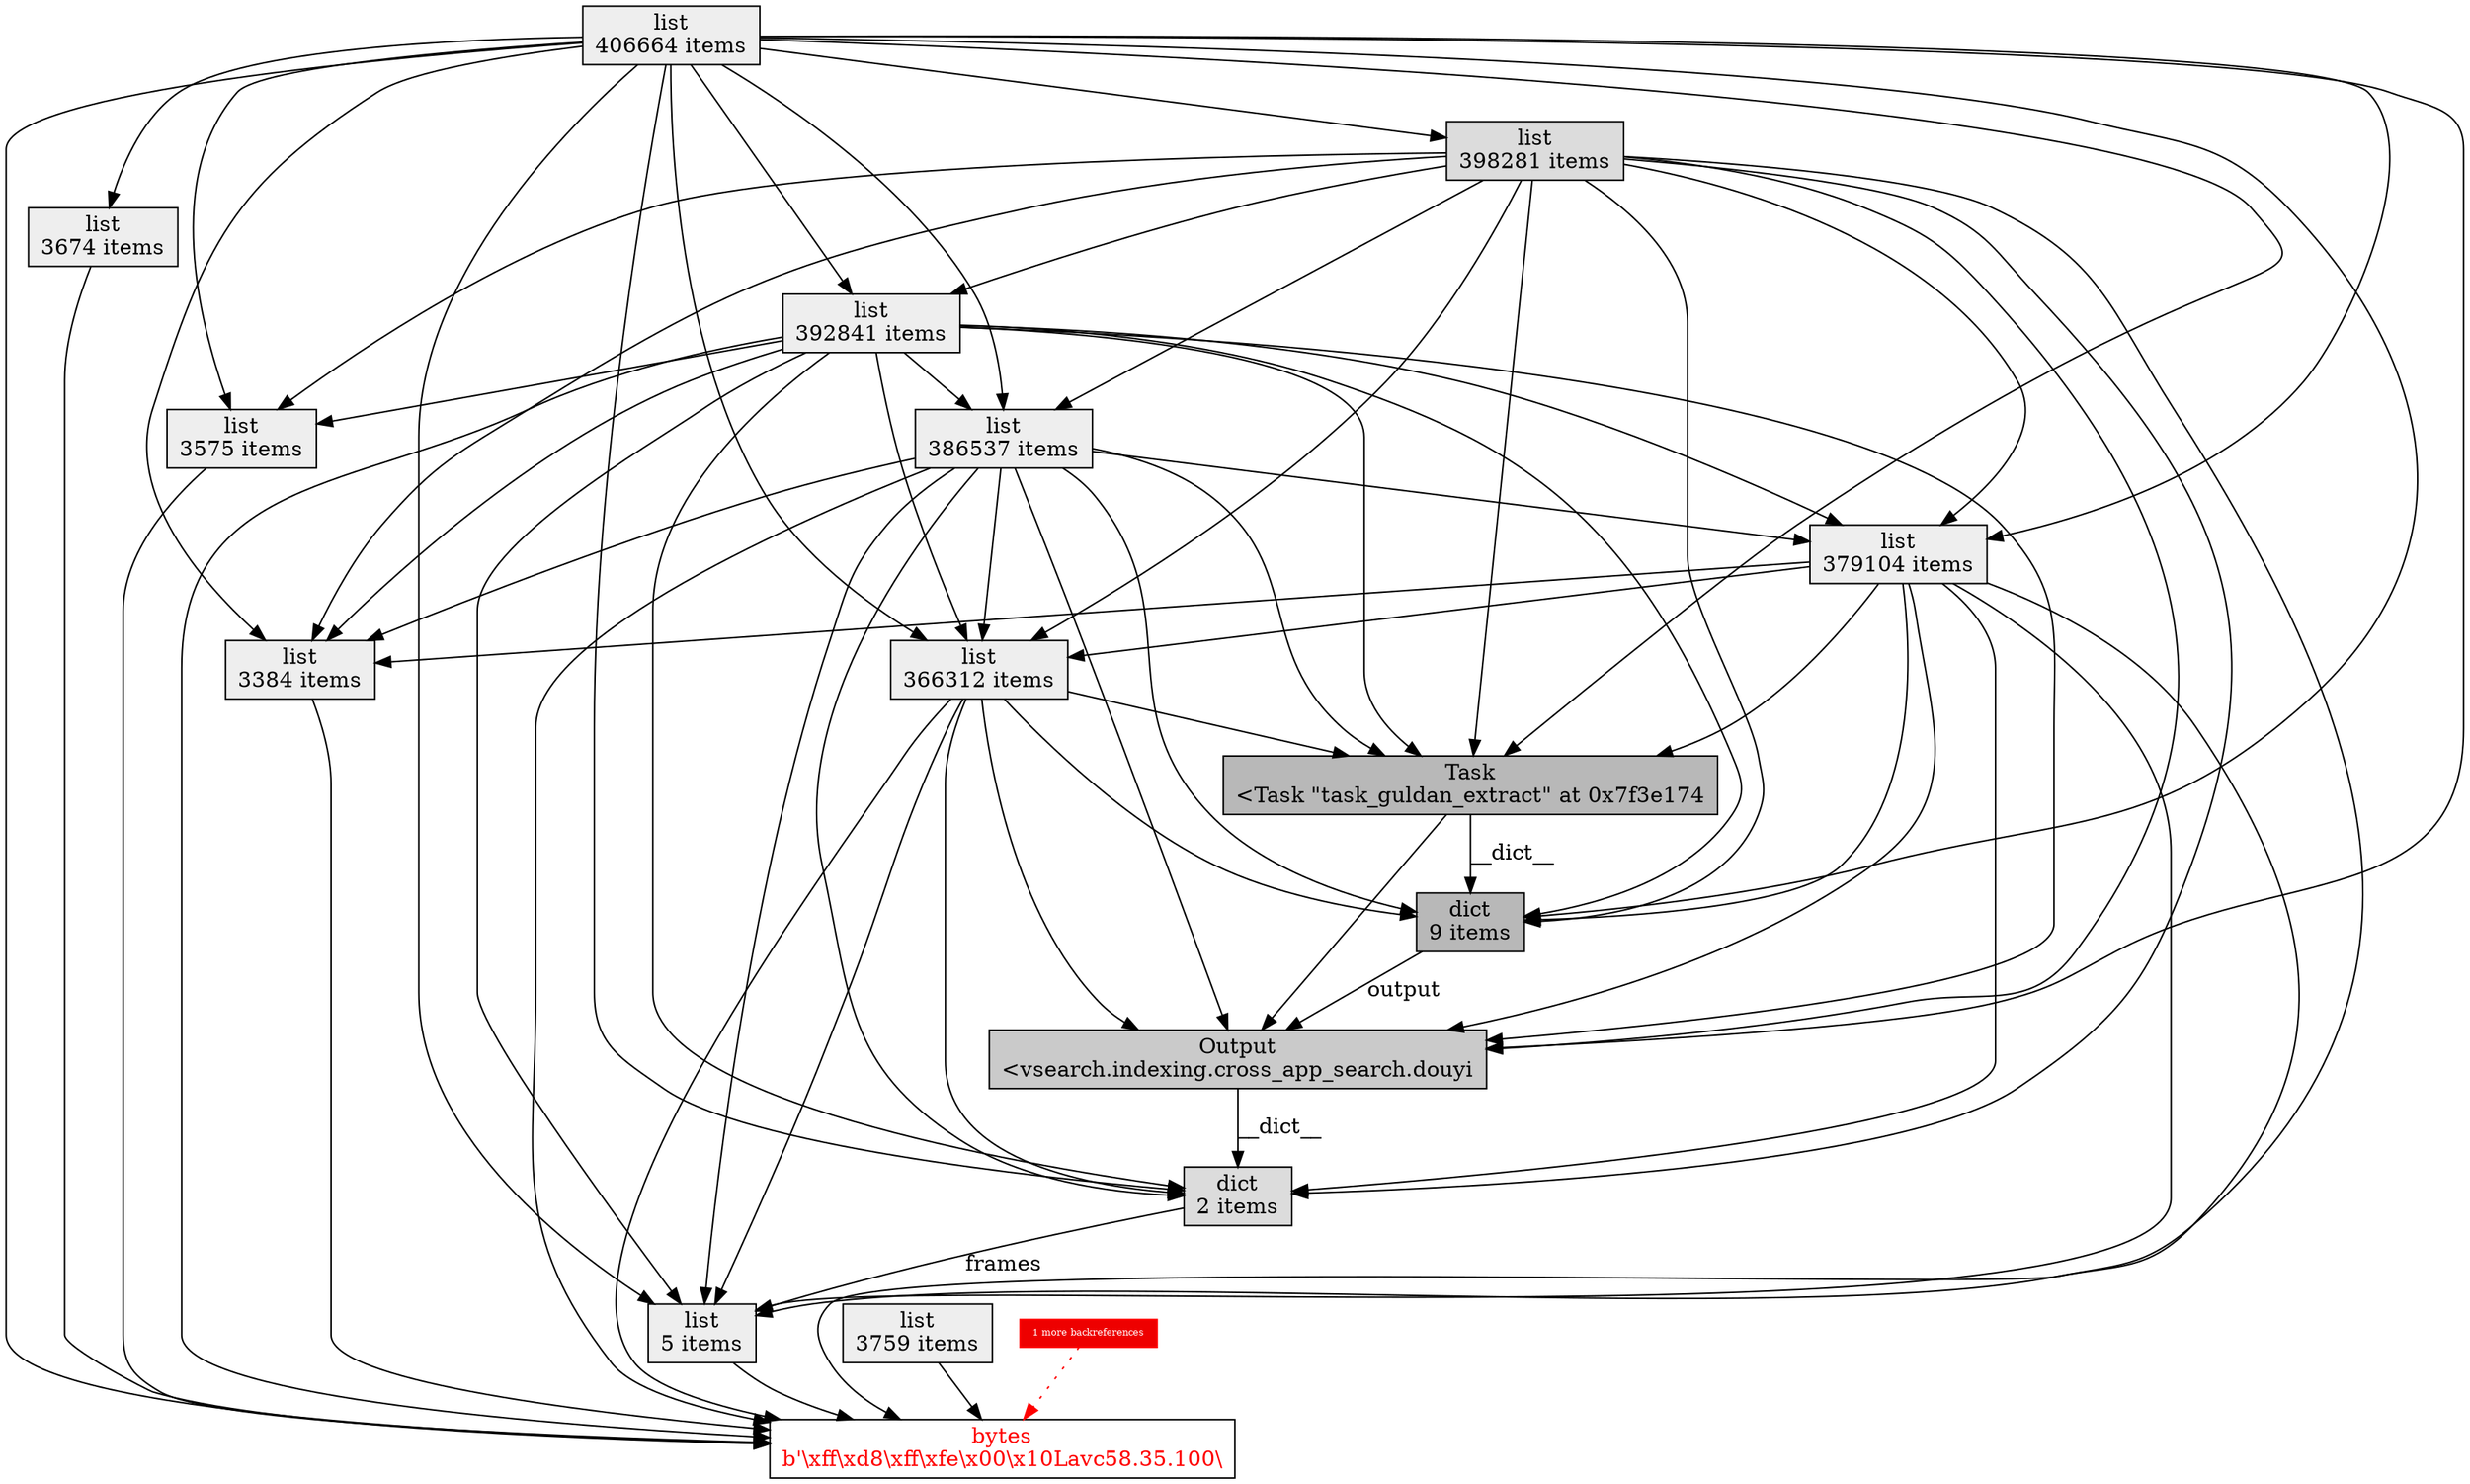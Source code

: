 digraph ObjectGraph {
  node[shape=box, style=filled, fillcolor=white];
  o60063744[fontcolor=red];
  o60063744[label="bytes\nb'\\xff\\xd8\\xff\\xfe\\x00\\x10Lavc58.35.100\\"];
  o60063744[fillcolor="0,0,1"];
  o139904656528400 -> o60063744;
  o139904567948464 -> o60063744;
  o139904515488336 -> o60063744;
  o139904515233344 -> o60063744;
  o139904571532704 -> o60063744;
  o139904571086720 -> o60063744;
  o139904569498992 -> o60063744;
  o139904611775584 -> o60063744;
  o139902846099936 -> o60063744;
  o139904568412512 -> o60063744;
  too_many_o60063744->o60063744[color=red,style=dotted,len=0.25,weight=10];
  too_many_o60063744[label="1 more backreferences",shape=box,height=0.25,color=red,fillcolor="0,1,0.93",fontsize=6];
  too_many_o60063744[fontcolor=white];
  o139904656528400[label="list\n5 items"];
  o139904656528400[fillcolor="0,0,0.93"];
  o139904650766448 -> o139904656528400 [label="frames",weight=2];
  o139904515488336 -> o139904656528400;
  o139904571086720 -> o139904656528400;
  o139904569498992 -> o139904656528400;
  o139904611775584 -> o139904656528400;
  o139902846099936 -> o139904656528400;
  o139904570378432 -> o139904656528400;
  o139904567948464[label="list\n3384 items"];
  o139904567948464[fillcolor="0,0,0.93"];
  o139904515488336 -> o139904567948464;
  o139904571086720 -> o139904567948464;
  o139904569498992 -> o139904567948464;
  o139902846099936 -> o139904567948464;
  o139904570378432 -> o139904567948464;
  o139904515488336[label="list\n406664 items"];
  o139904515488336[fillcolor="0,0,0.93"];
  o139904515233344[label="list\n3759 items"];
  o139904515233344[fillcolor="0,0,0.93"];
  o139904571532704[label="list\n3575 items"];
  o139904571532704[fillcolor="0,0,0.93"];
  o139904515488336 -> o139904571532704;
  o139904571086720 -> o139904571532704;
  o139904570378432 -> o139904571532704;
  o139904571086720[label="list\n392841 items"];
  o139904571086720[fillcolor="0,0,0.93"];
  o139904515488336 -> o139904571086720;
  o139904570378432 -> o139904571086720;
  o139904569498992[label="list\n379104 items"];
  o139904569498992[fillcolor="0,0,0.93"];
  o139904515488336 -> o139904569498992;
  o139904571086720 -> o139904569498992;
  o139902846099936 -> o139904569498992;
  o139904570378432 -> o139904569498992;
  o139904611775584[label="list\n366312 items"];
  o139904611775584[fillcolor="0,0,0.93"];
  o139904515488336 -> o139904611775584;
  o139904571086720 -> o139904611775584;
  o139904569498992 -> o139904611775584;
  o139902846099936 -> o139904611775584;
  o139904570378432 -> o139904611775584;
  o139902846099936[label="list\n386537 items"];
  o139902846099936[fillcolor="0,0,0.93"];
  o139904515488336 -> o139902846099936;
  o139904571086720 -> o139902846099936;
  o139904570378432 -> o139902846099936;
  o139904568412512[label="list\n3674 items"];
  o139904568412512[fillcolor="0,0,0.93"];
  o139904515488336 -> o139904568412512;
  o139904650766448[label="dict\n2 items"];
  o139904650766448[fillcolor="0,0,0.86"];
  o139904654969040 -> o139904650766448 [label="__dict__",weight=10];
  o139904515488336 -> o139904650766448;
  o139904571086720 -> o139904650766448;
  o139904569498992 -> o139904650766448;
  o139904611775584 -> o139904650766448;
  o139902846099936 -> o139904650766448;
  o139904570378432 -> o139904650766448;
  o139904570378432[label="list\n398281 items"];
  o139904570378432[fillcolor="0,0,0.86"];
  o139904515488336 -> o139904570378432;
  o139904654969040[label="Output\n<vsearch.indexing.cross_app_search.douyi"];
  o139904654969040[fillcolor="0,0,0.79"];
  o139904655567184 -> o139904654969040;
  o139904651079024 -> o139904654969040 [label="output",weight=2];
  o139904515488336 -> o139904654969040;
  o139904571086720 -> o139904654969040;
  o139904569498992 -> o139904654969040;
  o139904611775584 -> o139904654969040;
  o139902846099936 -> o139904654969040;
  o139904570378432 -> o139904654969040;
  o139904655567184[label="Task\n<Task \"task_guldan_extract\" at 0x7f3e174"];
  o139904655567184[fillcolor="0,0,0.72"];
  o139904515488336 -> o139904655567184;
  o139904571086720 -> o139904655567184;
  o139904569498992 -> o139904655567184;
  o139904611775584 -> o139904655567184;
  o139902846099936 -> o139904655567184;
  o139904570378432 -> o139904655567184;
  o139904651079024[label="dict\n9 items"];
  o139904651079024[fillcolor="0,0,0.72"];
  o139904655567184 -> o139904651079024 [label="__dict__",weight=10];
  o139904515488336 -> o139904651079024;
  o139904571086720 -> o139904651079024;
  o139904569498992 -> o139904651079024;
  o139904611775584 -> o139904651079024;
  o139902846099936 -> o139904651079024;
  o139904570378432 -> o139904651079024;
}
